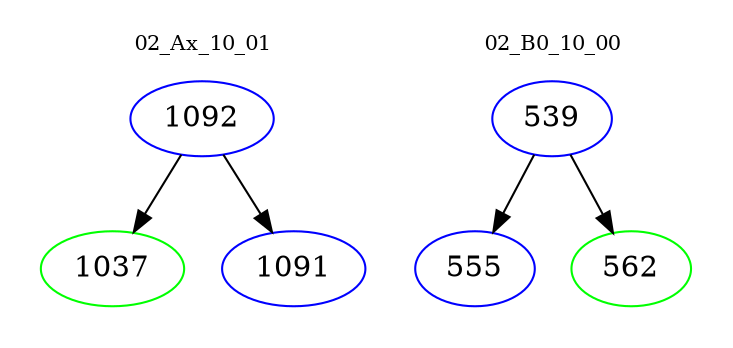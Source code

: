 digraph{
subgraph cluster_0 {
color = white
label = "02_Ax_10_01";
fontsize=10;
T0_1092 [label="1092", color="blue"]
T0_1092 -> T0_1037 [color="black"]
T0_1037 [label="1037", color="green"]
T0_1092 -> T0_1091 [color="black"]
T0_1091 [label="1091", color="blue"]
}
subgraph cluster_1 {
color = white
label = "02_B0_10_00";
fontsize=10;
T1_539 [label="539", color="blue"]
T1_539 -> T1_555 [color="black"]
T1_555 [label="555", color="blue"]
T1_539 -> T1_562 [color="black"]
T1_562 [label="562", color="green"]
}
}
